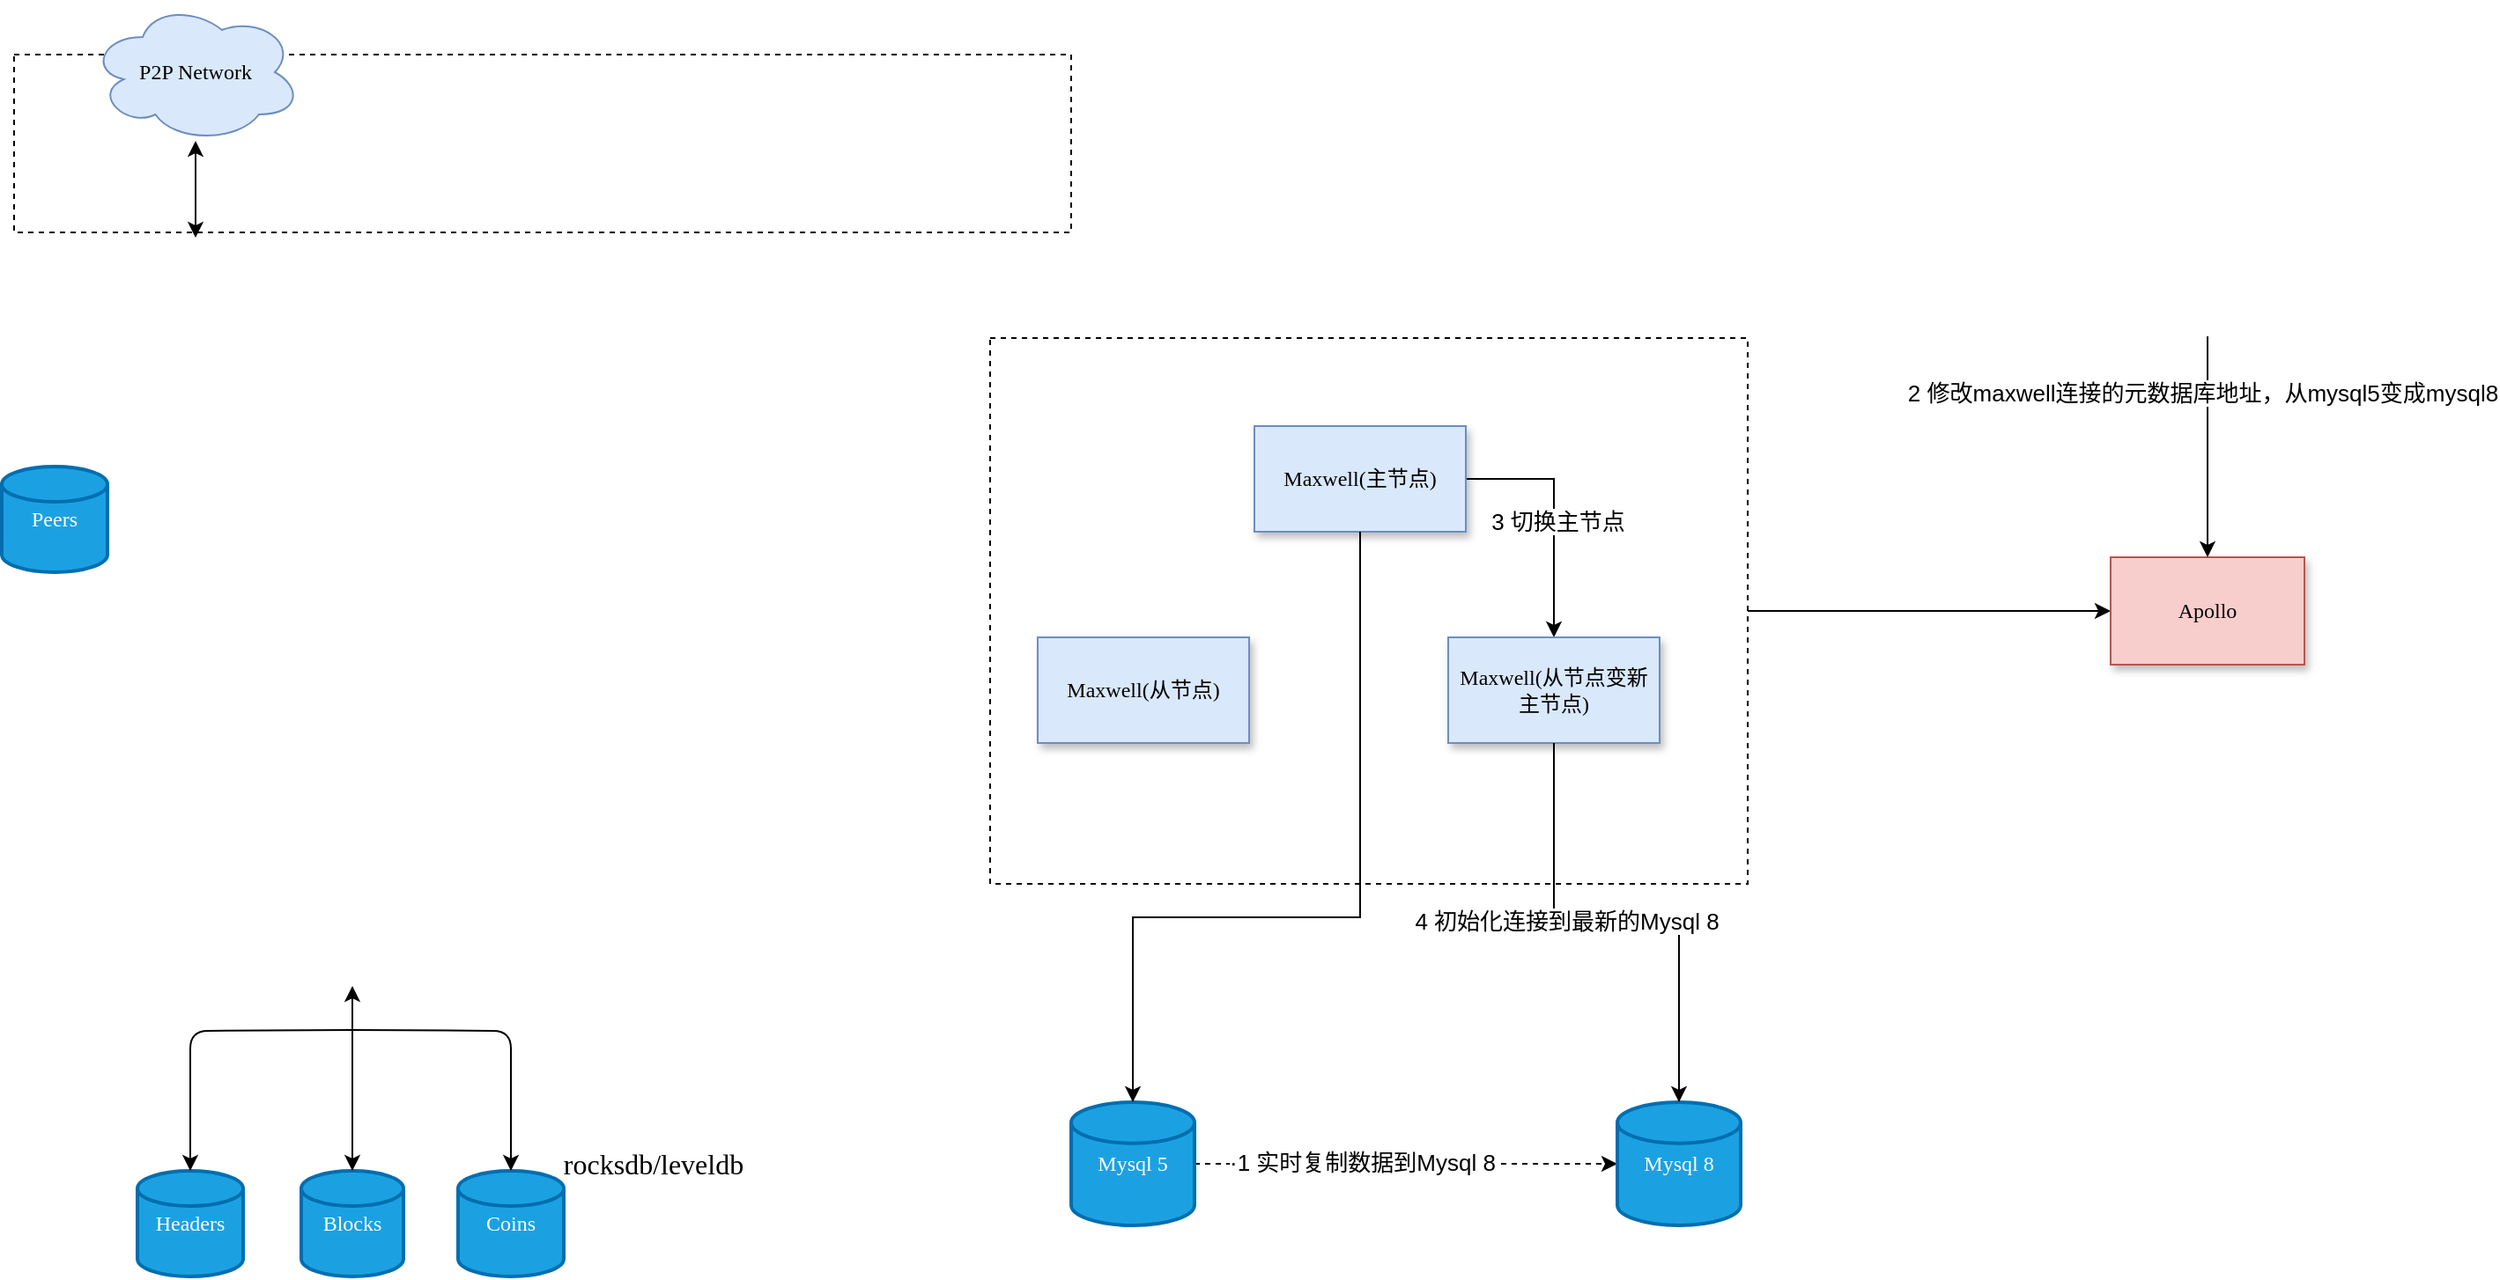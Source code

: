 <mxfile version="24.7.10">
  <diagram name="第 1 页" id="tgMQHVBDHuroJmxmnegw">
    <mxGraphModel dx="1242" dy="743" grid="1" gridSize="10" guides="1" tooltips="1" connect="1" arrows="1" fold="1" page="1" pageScale="1" pageWidth="1654" pageHeight="1169" math="0" shadow="0">
      <root>
        <mxCell id="0" />
        <mxCell id="1" parent="0" />
        <mxCell id="X7fMvcYtnIwSlndWAkHu-51" value="" style="rounded=0;whiteSpace=wrap;html=1;dashed=1;fillColor=none;fontFamily=Tahoma;" parent="1" vertex="1">
          <mxGeometry x="50" y="40" width="600" height="101" as="geometry" />
        </mxCell>
        <mxCell id="5ok6LgYU1fo5nk2AM2nL-2" style="edgeStyle=orthogonalEdgeStyle;rounded=0;orthogonalLoop=1;jettySize=auto;html=1;exitX=1;exitY=0.5;exitDx=0;exitDy=0;entryX=0;entryY=0.5;entryDx=0;entryDy=0;" edge="1" parent="1" source="X7fMvcYtnIwSlndWAkHu-61" target="4xmi2rFlR5mBMx5Cte2i-7">
          <mxGeometry relative="1" as="geometry" />
        </mxCell>
        <mxCell id="X7fMvcYtnIwSlndWAkHu-61" value="" style="rounded=0;whiteSpace=wrap;html=1;fillColor=none;dashed=1;" parent="1" vertex="1">
          <mxGeometry x="604" y="201" width="430" height="310" as="geometry" />
        </mxCell>
        <mxCell id="X7fMvcYtnIwSlndWAkHu-3" value="Peers" style="strokeWidth=2;html=1;shape=mxgraph.flowchart.database;whiteSpace=wrap;fillColor=#1ba1e2;fontColor=#ffffff;strokeColor=#006EAF;fontFamily=Tahoma;" parent="1" vertex="1">
          <mxGeometry x="43" y="274" width="60" height="60" as="geometry" />
        </mxCell>
        <mxCell id="X7fMvcYtnIwSlndWAkHu-43" value="Headers" style="strokeWidth=2;html=1;shape=mxgraph.flowchart.database;whiteSpace=wrap;fillColor=#1ba1e2;fontColor=#ffffff;strokeColor=#006EAF;fontFamily=Tahoma;" parent="1" vertex="1">
          <mxGeometry x="120" y="674" width="60" height="60" as="geometry" />
        </mxCell>
        <mxCell id="X7fMvcYtnIwSlndWAkHu-44" value="Blocks" style="strokeWidth=2;html=1;shape=mxgraph.flowchart.database;whiteSpace=wrap;fillColor=#1ba1e2;fontColor=#ffffff;strokeColor=#006EAF;fontFamily=Tahoma;" parent="1" vertex="1">
          <mxGeometry x="213" y="674" width="58" height="60" as="geometry" />
        </mxCell>
        <mxCell id="X7fMvcYtnIwSlndWAkHu-45" value="Coins" style="strokeWidth=2;html=1;shape=mxgraph.flowchart.database;whiteSpace=wrap;fillColor=#1ba1e2;fontColor=#ffffff;strokeColor=#006EAF;fontFamily=Tahoma;" parent="1" vertex="1">
          <mxGeometry x="302" y="674" width="60" height="60" as="geometry" />
        </mxCell>
        <mxCell id="X7fMvcYtnIwSlndWAkHu-47" style="edgeStyle=orthogonalEdgeStyle;rounded=1;orthogonalLoop=1;jettySize=auto;html=1;exitX=0.5;exitY=1;exitDx=0;exitDy=0;entryX=0.5;entryY=0;entryDx=0;entryDy=0;entryPerimeter=0;curved=0;fontFamily=Tahoma;" parent="1" target="X7fMvcYtnIwSlndWAkHu-43" edge="1">
          <mxGeometry relative="1" as="geometry">
            <mxPoint x="242" y="594" as="sourcePoint" />
          </mxGeometry>
        </mxCell>
        <mxCell id="X7fMvcYtnIwSlndWAkHu-48" style="edgeStyle=orthogonalEdgeStyle;rounded=1;orthogonalLoop=1;jettySize=auto;html=1;exitX=0.5;exitY=1;exitDx=0;exitDy=0;entryX=0.5;entryY=0;entryDx=0;entryDy=0;entryPerimeter=0;curved=0;fontFamily=Tahoma;" parent="1" target="X7fMvcYtnIwSlndWAkHu-45" edge="1">
          <mxGeometry relative="1" as="geometry">
            <mxPoint x="242" y="594" as="sourcePoint" />
          </mxGeometry>
        </mxCell>
        <mxCell id="X7fMvcYtnIwSlndWAkHu-49" value="" style="endArrow=classic;startArrow=classic;html=1;rounded=0;exitX=0.5;exitY=0;exitDx=0;exitDy=0;exitPerimeter=0;entryX=0.5;entryY=1;entryDx=0;entryDy=0;fontFamily=Tahoma;" parent="1" source="X7fMvcYtnIwSlndWAkHu-44" edge="1">
          <mxGeometry width="50" height="50" relative="1" as="geometry">
            <mxPoint x="190" y="644" as="sourcePoint" />
            <mxPoint x="242" y="569" as="targetPoint" />
          </mxGeometry>
        </mxCell>
        <mxCell id="X7fMvcYtnIwSlndWAkHu-54" value="P2P Network" style="ellipse;shape=cloud;whiteSpace=wrap;html=1;fillColor=#dae8fc;strokeColor=#6c8ebf;fontFamily=Tahoma;" parent="1" vertex="1">
          <mxGeometry x="93" y="10" width="120" height="80" as="geometry" />
        </mxCell>
        <mxCell id="X7fMvcYtnIwSlndWAkHu-55" value="" style="endArrow=classic;startArrow=classic;html=1;rounded=0;exitX=0.5;exitY=0;exitDx=0;exitDy=0;entryX=0.5;entryY=0.988;entryDx=0;entryDy=0;entryPerimeter=0;" parent="1" target="X7fMvcYtnIwSlndWAkHu-54" edge="1">
          <mxGeometry width="50" height="50" relative="1" as="geometry">
            <mxPoint x="153" y="144" as="sourcePoint" />
            <mxPoint x="160" y="80" as="targetPoint" />
          </mxGeometry>
        </mxCell>
        <mxCell id="X7fMvcYtnIwSlndWAkHu-62" value="rocksdb/leveldb" style="text;strokeColor=none;align=center;fillColor=none;html=1;verticalAlign=middle;whiteSpace=wrap;rounded=0;fontFamily=Tahoma;fontSize=16;" parent="1" vertex="1">
          <mxGeometry x="370" y="650" width="86" height="40" as="geometry" />
        </mxCell>
        <mxCell id="5ok6LgYU1fo5nk2AM2nL-9" style="edgeStyle=orthogonalEdgeStyle;rounded=0;orthogonalLoop=1;jettySize=auto;html=1;exitX=1;exitY=0.5;exitDx=0;exitDy=0;entryX=0.5;entryY=0;entryDx=0;entryDy=0;" edge="1" parent="1" source="M2bukFVJOcPTOaZUWw6n-1" target="4xmi2rFlR5mBMx5Cte2i-2">
          <mxGeometry relative="1" as="geometry" />
        </mxCell>
        <mxCell id="5ok6LgYU1fo5nk2AM2nL-10" value="3 切换主节点" style="edgeLabel;html=1;align=center;verticalAlign=middle;resizable=0;points=[];fontSize=13;" vertex="1" connectable="0" parent="5ok6LgYU1fo5nk2AM2nL-9">
          <mxGeometry x="0.057" y="2" relative="1" as="geometry">
            <mxPoint as="offset" />
          </mxGeometry>
        </mxCell>
        <mxCell id="M2bukFVJOcPTOaZUWw6n-1" value="Maxwell(主节点)" style="rounded=0;whiteSpace=wrap;html=1;fillColor=#dae8fc;strokeColor=#6c8ebf;shadow=1;fontFamily=Tahoma;" parent="1" vertex="1">
          <mxGeometry x="754" y="251" width="120" height="60" as="geometry" />
        </mxCell>
        <mxCell id="5ok6LgYU1fo5nk2AM2nL-4" style="edgeStyle=orthogonalEdgeStyle;rounded=0;orthogonalLoop=1;jettySize=auto;html=1;exitX=1;exitY=0.5;exitDx=0;exitDy=0;exitPerimeter=0;dashed=1;" edge="1" parent="1" source="biFFm7S5w4ii-SgIbjmA-2" target="4xmi2rFlR5mBMx5Cte2i-3">
          <mxGeometry relative="1" as="geometry" />
        </mxCell>
        <mxCell id="5ok6LgYU1fo5nk2AM2nL-6" value="·1 实时复制数据到Mysql 8" style="edgeLabel;html=1;align=center;verticalAlign=middle;resizable=0;points=[];fontSize=13;" vertex="1" connectable="0" parent="5ok6LgYU1fo5nk2AM2nL-4">
          <mxGeometry x="-0.208" y="1" relative="1" as="geometry">
            <mxPoint as="offset" />
          </mxGeometry>
        </mxCell>
        <mxCell id="biFFm7S5w4ii-SgIbjmA-2" value="Mysql 5" style="strokeWidth=2;html=1;shape=mxgraph.flowchart.database;whiteSpace=wrap;fillColor=#1ba1e2;fontColor=#ffffff;strokeColor=#006EAF;fontFamily=Tahoma;" parent="1" vertex="1">
          <mxGeometry x="650" y="635" width="70" height="70" as="geometry" />
        </mxCell>
        <mxCell id="4xmi2rFlR5mBMx5Cte2i-1" value="Maxwell(从节点)" style="rounded=0;whiteSpace=wrap;html=1;fillColor=#dae8fc;strokeColor=#6c8ebf;shadow=1;fontFamily=Tahoma;" parent="1" vertex="1">
          <mxGeometry x="631" y="371" width="120" height="60" as="geometry" />
        </mxCell>
        <mxCell id="4xmi2rFlR5mBMx5Cte2i-2" value="Maxwell(从节点变新主节点)" style="rounded=0;whiteSpace=wrap;html=1;fillColor=#dae8fc;strokeColor=#6c8ebf;shadow=1;fontFamily=Tahoma;" parent="1" vertex="1">
          <mxGeometry x="864" y="371" width="120" height="60" as="geometry" />
        </mxCell>
        <mxCell id="4xmi2rFlR5mBMx5Cte2i-3" value="Mysql 8" style="strokeWidth=2;html=1;shape=mxgraph.flowchart.database;whiteSpace=wrap;fillColor=#1ba1e2;fontColor=#ffffff;strokeColor=#006EAF;fontFamily=Tahoma;" parent="1" vertex="1">
          <mxGeometry x="960" y="635" width="70" height="70" as="geometry" />
        </mxCell>
        <mxCell id="4xmi2rFlR5mBMx5Cte2i-7" value="Apollo" style="rounded=0;whiteSpace=wrap;html=1;fillColor=#f8cecc;strokeColor=#b85450;shadow=1;fontFamily=Tahoma;" parent="1" vertex="1">
          <mxGeometry x="1240" y="325.5" width="110" height="61" as="geometry" />
        </mxCell>
        <mxCell id="5ok6LgYU1fo5nk2AM2nL-3" style="edgeStyle=orthogonalEdgeStyle;rounded=0;orthogonalLoop=1;jettySize=auto;html=1;exitX=0.5;exitY=1;exitDx=0;exitDy=0;entryX=0.5;entryY=0;entryDx=0;entryDy=0;entryPerimeter=0;" edge="1" parent="1" source="M2bukFVJOcPTOaZUWw6n-1" target="biFFm7S5w4ii-SgIbjmA-2">
          <mxGeometry relative="1" as="geometry">
            <Array as="points">
              <mxPoint x="814" y="530" />
              <mxPoint x="685" y="530" />
            </Array>
          </mxGeometry>
        </mxCell>
        <mxCell id="5ok6LgYU1fo5nk2AM2nL-7" value="" style="endArrow=classic;html=1;rounded=0;entryX=0.5;entryY=0;entryDx=0;entryDy=0;" edge="1" parent="1" target="4xmi2rFlR5mBMx5Cte2i-7">
          <mxGeometry width="50" height="50" relative="1" as="geometry">
            <mxPoint x="1295" y="200" as="sourcePoint" />
            <mxPoint x="1310" y="150" as="targetPoint" />
          </mxGeometry>
        </mxCell>
        <mxCell id="5ok6LgYU1fo5nk2AM2nL-8" value="2 修改maxwell连接的元数据库地址，从mysql5变成mysql8" style="edgeLabel;html=1;align=center;verticalAlign=middle;resizable=0;points=[];fontSize=13;" vertex="1" connectable="0" parent="5ok6LgYU1fo5nk2AM2nL-7">
          <mxGeometry x="-0.49" y="-3" relative="1" as="geometry">
            <mxPoint as="offset" />
          </mxGeometry>
        </mxCell>
        <mxCell id="5ok6LgYU1fo5nk2AM2nL-11" style="edgeStyle=orthogonalEdgeStyle;rounded=0;orthogonalLoop=1;jettySize=auto;html=1;exitX=0.5;exitY=1;exitDx=0;exitDy=0;entryX=0.5;entryY=0;entryDx=0;entryDy=0;entryPerimeter=0;" edge="1" parent="1" source="4xmi2rFlR5mBMx5Cte2i-2" target="4xmi2rFlR5mBMx5Cte2i-3">
          <mxGeometry relative="1" as="geometry" />
        </mxCell>
        <mxCell id="5ok6LgYU1fo5nk2AM2nL-12" value="4 初始化连接到最新的Mysql 8" style="edgeLabel;html=1;align=center;verticalAlign=middle;resizable=0;points=[];fontSize=13;" vertex="1" connectable="0" parent="5ok6LgYU1fo5nk2AM2nL-11">
          <mxGeometry x="-0.207" y="1" relative="1" as="geometry">
            <mxPoint as="offset" />
          </mxGeometry>
        </mxCell>
      </root>
    </mxGraphModel>
  </diagram>
</mxfile>
